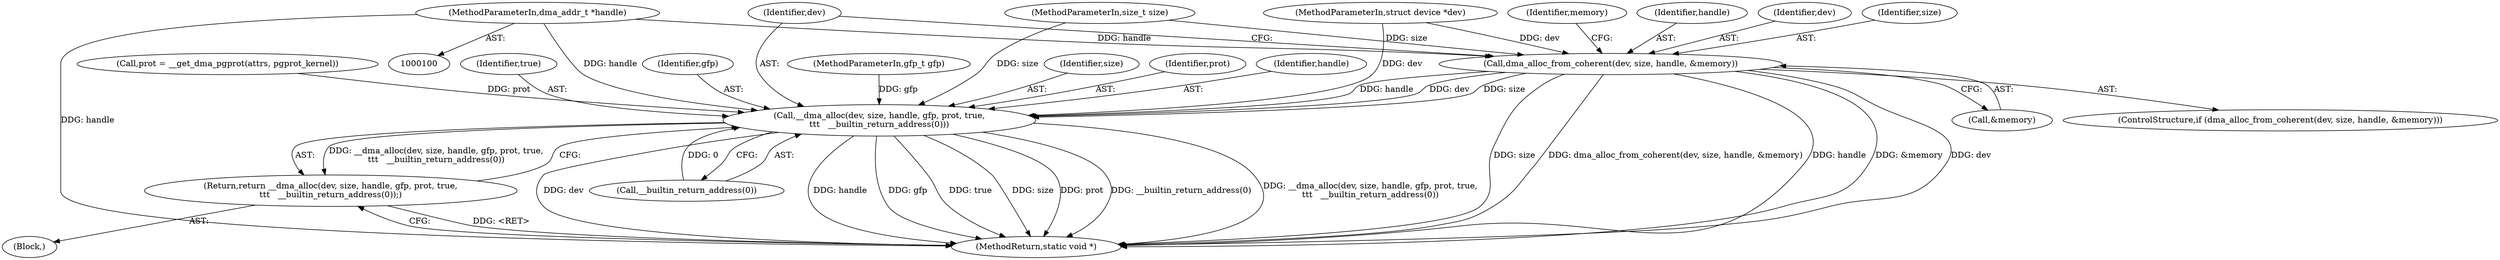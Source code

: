digraph "0_linux_0ea1ec713f04bdfac343c9702b21cd3a7c711826@pointer" {
"1000103" [label="(MethodParameterIn,dma_addr_t *handle)"];
"1000115" [label="(Call,dma_alloc_from_coherent(dev, size, handle, &memory))"];
"1000124" [label="(Call,__dma_alloc(dev, size, handle, gfp, prot, true,\n\t\t\t   __builtin_return_address(0)))"];
"1000123" [label="(Return,return __dma_alloc(dev, size, handle, gfp, prot, true,\n\t\t\t   __builtin_return_address(0));)"];
"1000104" [label="(MethodParameterIn,gfp_t gfp)"];
"1000101" [label="(MethodParameterIn,struct device *dev)"];
"1000116" [label="(Identifier,dev)"];
"1000126" [label="(Identifier,size)"];
"1000124" [label="(Call,__dma_alloc(dev, size, handle, gfp, prot, true,\n\t\t\t   __builtin_return_address(0)))"];
"1000133" [label="(MethodReturn,static void *)"];
"1000119" [label="(Call,&memory)"];
"1000103" [label="(MethodParameterIn,dma_addr_t *handle)"];
"1000129" [label="(Identifier,prot)"];
"1000123" [label="(Return,return __dma_alloc(dev, size, handle, gfp, prot, true,\n\t\t\t   __builtin_return_address(0));)"];
"1000127" [label="(Identifier,handle)"];
"1000131" [label="(Call,__builtin_return_address(0))"];
"1000108" [label="(Call,prot = __get_dma_pgprot(attrs, pgprot_kernel))"];
"1000117" [label="(Identifier,size)"];
"1000106" [label="(Block,)"];
"1000128" [label="(Identifier,gfp)"];
"1000122" [label="(Identifier,memory)"];
"1000125" [label="(Identifier,dev)"];
"1000102" [label="(MethodParameterIn,size_t size)"];
"1000114" [label="(ControlStructure,if (dma_alloc_from_coherent(dev, size, handle, &memory)))"];
"1000115" [label="(Call,dma_alloc_from_coherent(dev, size, handle, &memory))"];
"1000118" [label="(Identifier,handle)"];
"1000130" [label="(Identifier,true)"];
"1000103" -> "1000100"  [label="AST: "];
"1000103" -> "1000133"  [label="DDG: handle"];
"1000103" -> "1000115"  [label="DDG: handle"];
"1000103" -> "1000124"  [label="DDG: handle"];
"1000115" -> "1000114"  [label="AST: "];
"1000115" -> "1000119"  [label="CFG: "];
"1000116" -> "1000115"  [label="AST: "];
"1000117" -> "1000115"  [label="AST: "];
"1000118" -> "1000115"  [label="AST: "];
"1000119" -> "1000115"  [label="AST: "];
"1000122" -> "1000115"  [label="CFG: "];
"1000125" -> "1000115"  [label="CFG: "];
"1000115" -> "1000133"  [label="DDG: size"];
"1000115" -> "1000133"  [label="DDG: dma_alloc_from_coherent(dev, size, handle, &memory)"];
"1000115" -> "1000133"  [label="DDG: handle"];
"1000115" -> "1000133"  [label="DDG: &memory"];
"1000115" -> "1000133"  [label="DDG: dev"];
"1000101" -> "1000115"  [label="DDG: dev"];
"1000102" -> "1000115"  [label="DDG: size"];
"1000115" -> "1000124"  [label="DDG: dev"];
"1000115" -> "1000124"  [label="DDG: size"];
"1000115" -> "1000124"  [label="DDG: handle"];
"1000124" -> "1000123"  [label="AST: "];
"1000124" -> "1000131"  [label="CFG: "];
"1000125" -> "1000124"  [label="AST: "];
"1000126" -> "1000124"  [label="AST: "];
"1000127" -> "1000124"  [label="AST: "];
"1000128" -> "1000124"  [label="AST: "];
"1000129" -> "1000124"  [label="AST: "];
"1000130" -> "1000124"  [label="AST: "];
"1000131" -> "1000124"  [label="AST: "];
"1000123" -> "1000124"  [label="CFG: "];
"1000124" -> "1000133"  [label="DDG: dev"];
"1000124" -> "1000133"  [label="DDG: handle"];
"1000124" -> "1000133"  [label="DDG: gfp"];
"1000124" -> "1000133"  [label="DDG: true"];
"1000124" -> "1000133"  [label="DDG: size"];
"1000124" -> "1000133"  [label="DDG: prot"];
"1000124" -> "1000133"  [label="DDG: __builtin_return_address(0)"];
"1000124" -> "1000133"  [label="DDG: __dma_alloc(dev, size, handle, gfp, prot, true,\n\t\t\t   __builtin_return_address(0))"];
"1000124" -> "1000123"  [label="DDG: __dma_alloc(dev, size, handle, gfp, prot, true,\n\t\t\t   __builtin_return_address(0))"];
"1000101" -> "1000124"  [label="DDG: dev"];
"1000102" -> "1000124"  [label="DDG: size"];
"1000104" -> "1000124"  [label="DDG: gfp"];
"1000108" -> "1000124"  [label="DDG: prot"];
"1000131" -> "1000124"  [label="DDG: 0"];
"1000123" -> "1000106"  [label="AST: "];
"1000133" -> "1000123"  [label="CFG: "];
"1000123" -> "1000133"  [label="DDG: <RET>"];
}
